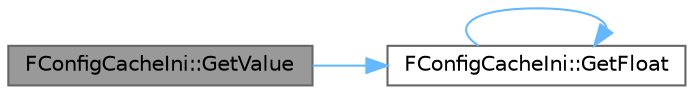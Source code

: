 digraph "FConfigCacheIni::GetValue"
{
 // INTERACTIVE_SVG=YES
 // LATEX_PDF_SIZE
  bgcolor="transparent";
  edge [fontname=Helvetica,fontsize=10,labelfontname=Helvetica,labelfontsize=10];
  node [fontname=Helvetica,fontsize=10,shape=box,height=0.2,width=0.4];
  rankdir="LR";
  Node1 [id="Node000001",label="FConfigCacheIni::GetValue",height=0.2,width=0.4,color="gray40", fillcolor="grey60", style="filled", fontcolor="black",tooltip=" "];
  Node1 -> Node2 [id="edge1_Node000001_Node000002",color="steelblue1",style="solid",tooltip=" "];
  Node2 [id="Node000002",label="FConfigCacheIni::GetFloat",height=0.2,width=0.4,color="grey40", fillcolor="white", style="filled",URL="$d0/d87/classFConfigCacheIni.html#a7fdc85b923e7d1c32a83d799cd92221b",tooltip=" "];
  Node2 -> Node2 [id="edge2_Node000002_Node000002",color="steelblue1",style="solid",tooltip=" "];
}
